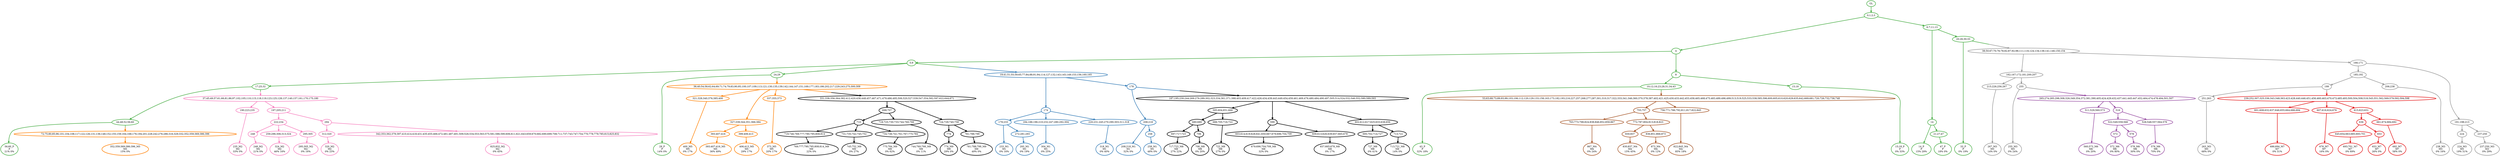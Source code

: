 digraph T {
	{
		rank=same
		145 [penwidth=3,colorscheme=set19,color=3,label="56;60_P\nP\n21% 0%"]
		143 [penwidth=3,colorscheme=set19,color=3,label="29_P\nP\n14% 0%"]
		140 [penwidth=3,colorscheme=set19,color=3,label="43_P\nP\n32% 18%"]
		138 [penwidth=3,colorscheme=set19,color=3,label="15;18_P\nP\n0% 33%"]
		135 [penwidth=3,colorscheme=set19,color=3,label="14_P\nP\n15% 29%"]
		133 [penwidth=3,colorscheme=set19,color=3,label="47_P\nP\n18% 0%"]
		131 [penwidth=3,colorscheme=set19,color=3,label="33_P\nP\n0% 19%"]
		128 [penwidth=3,colorscheme=set19,color=2,label="233_M1\nM1\n0% 16%"]
		126 [penwidth=3,colorscheme=set19,color=2,label="293_M1\nM1\n0% 19%"]
		124 [penwidth=3,colorscheme=set19,color=2,label="304_M1\nM1\n0% 25%"]
		122 [penwidth=3,colorscheme=set19,color=2,label="318_M1\nM1\n0% 40%"]
		119 [penwidth=3,colorscheme=set19,color=2,label="208;218_M1\nM1\n52% 0%"]
		117 [penwidth=3,colorscheme=set19,color=2,label="258_M1\nM1\n48% 0%"]
		115 [penwidth=3,colorscheme=set19,color=8,label="235_M2\nM2\n33% 0%"]
		111 [penwidth=3,colorscheme=set19,color=8,label="248_M2\nM2\n21% 0%"]
		109 [penwidth=3,colorscheme=set19,color=8,label="324_M2\nM2\n46% 16%"]
		107 [penwidth=3,colorscheme=set19,color=8,label="295;305_M2\nM2\n0% 16%"]
		104 [penwidth=3,colorscheme=set19,color=8,label="320_M2\nM2\n0% 23%"]
		102 [penwidth=3,colorscheme=set19,color=8,label="825;832_M2\nM2\n0% 45%"]
		99 [penwidth=3,colorscheme=set19,color=9,label="267_M3\nM3\n14% 0%"]
		97 [penwidth=3,colorscheme=set19,color=9,label="255_M3\nM3\n0% 24%"]
		92 [penwidth=3,colorscheme=set19,color=9,label="263_M3\nM3\n68% 0%"]
		90 [penwidth=3,colorscheme=set19,color=9,label="238_M3\nM3\n0% 16%"]
		87 [penwidth=3,colorscheme=set19,color=9,label="224_M3\nM3\n19% 31%"]
		85 [penwidth=3,colorscheme=set19,color=9,label="237;250_M3\nM3\n0% 29%"]
		82 [penwidth=3,colorscheme=set19,color=7,label="867_M4\nM4\n0% 24%"]
		79 [penwidth=3,colorscheme=set19,color=7,label="830;837_M4\nM4\n15% 45%"]
		77 [penwidth=3,colorscheme=set19,color=7,label="873_M4\nM4\n0% 12%"]
		75 [penwidth=3,colorscheme=set19,color=7,label="822;845_M4\nM4\n85% 18%"]
		74 [penwidth=3,colorscheme=set19,color=5,label="352;359;369;386;396_M5\nM5\n15% 0%"]
		72 [penwidth=3,colorscheme=set19,color=5,label="400_M5\nM5\n0% 17%"]
		69 [penwidth=3,colorscheme=set19,color=5,label="393;407;416_M5\nM5\n36% 49%"]
		67 [penwidth=3,colorscheme=set19,color=5,label="406;413_M5\nM5\n29% 17%"]
		65 [penwidth=3,colorscheme=set19,color=5,label="373_M5\nM5\n20% 17%"]
		63 [penwidth=3,colorscheme=set19,color=4,label="560;573_M6\nM6\n0% 20%"]
		59 [penwidth=3,colorscheme=set19,color=4,label="572_M6\nM6\n0% 80%"]
		57 [penwidth=3,colorscheme=set19,color=4,label="578_M6\nM6\n30% 0%"]
		55 [penwidth=3,colorscheme=set19,color=4,label="576_M6\nM6\n70% 0%"]
		53 [penwidth=3,colorscheme=set19,color=1,label="686;694_M7\nM7\n0% 31%"]
		51 [penwidth=3,colorscheme=set19,color=1,label="676_M7\nM7\n16% 0%"]
		47 [penwidth=3,colorscheme=set19,color=1,label="693;701_M7\nM7\n0% 69%"]
		45 [penwidth=3,colorscheme=set19,color=1,label="653_M7\nM7\n26% 0%"]
		43 [penwidth=3,colorscheme=set19,color=1,label="692_M7\nM7\n58% 0%"]
		39 [penwidth=3,colorscheme=set19,color=10,label="717;723_M8\nM8\n27% 22%"]
		37 [penwidth=3,colorscheme=set19,color=10,label="706_M8\nM8\n0% 20%"]
		35 [penwidth=3,colorscheme=set19,color=10,label="722_M8\nM8\n27% 0%"]
		32 [penwidth=3,colorscheme=set19,color=10,label="679;696;704;709_M8\nM8\n32% 0%"]
		30 [penwidth=3,colorscheme=set19,color=10,label="657;665;678_M8\nM8\n0% 17%"]
		27 [penwidth=3,colorscheme=set19,color=10,label="727_M8\nM8\n0% 41%"]
		25 [penwidth=3,colorscheme=set19,color=10,label="713;721_M8\nM8\n14% 0%"]
		21 [penwidth=3,colorscheme=set19,color=10,label="769;777;790;795;808;814_M9\nM9\n22% 0%"]
		19 [penwidth=3,colorscheme=set19,color=10,label="745;752_M9\nM9\n0% 27%"]
		17 [penwidth=3,colorscheme=set19,color=10,label="775;784_M9\nM9\n0% 62%"]
		15 [penwidth=3,colorscheme=set19,color=10,label="744;760;766_M9\nM9\n0% 11%"]
		12 [penwidth=3,colorscheme=set19,color=10,label="774_M9\nM9\n29% 0%"]
		10 [penwidth=3,colorscheme=set19,color=10,label="781;788;799_M9\nM9\n49% 0%"]
	}
	151 [penwidth=3,colorscheme=set19,color=3,label="GL"]
	150 [penwidth=3,colorscheme=set19,color=3,label="0;1;2;3"]
	149 [penwidth=3,colorscheme=set19,color=3,label="4"]
	148 [penwidth=3,colorscheme=set19,color=3,label="5;9"]
	147 [penwidth=3,colorscheme=set19,color=3,label="17;25;32"]
	146 [penwidth=3,colorscheme=set19,color=3,label="44;48;52;56;60"]
	144 [penwidth=3,colorscheme=set19,color=3,label="24;29"]
	142 [penwidth=3,colorscheme=set19,color=3,label="8"]
	141 [penwidth=3,colorscheme=set19,color=3,label="10;12;16;23;28;31;34;43"]
	139 [penwidth=3,colorscheme=set19,color=3,label="15;18"]
	137 [penwidth=3,colorscheme=set19,color=3,label="6;7;11;13"]
	136 [penwidth=3,colorscheme=set19,color=3,label="14"]
	134 [penwidth=3,colorscheme=set19,color=3,label="21;27;47"]
	132 [penwidth=3,colorscheme=set19,color=3,label="20;26;30;33"]
	130 [penwidth=3,colorscheme=set19,color=2,label="174"]
	129 [penwidth=3,colorscheme=set19,color=2,label="179;233"]
	127 [penwidth=3,colorscheme=set19,color=2,label="272;281;293"]
	125 [penwidth=3,colorscheme=set19,color=2,label="184;188;196;210;232;247;280;292;304"]
	123 [penwidth=3,colorscheme=set19,color=2,label="220;231;245;270;290;303;311;318"]
	121 [penwidth=3,colorscheme=set19,color=2,label="178"]
	120 [penwidth=3,colorscheme=set19,color=2,label="208;218"]
	118 [penwidth=3,colorscheme=set19,color=2,label="258"]
	116 [penwidth=3,colorscheme=set19,color=8,label="190;223;235"]
	114 [penwidth=3,colorscheme=set19,color=8,label="197;205;211"]
	113 [penwidth=3,colorscheme=set19,color=8,label="222;234"]
	112 [penwidth=3,colorscheme=set19,color=8,label="248"]
	110 [penwidth=3,colorscheme=set19,color=8,label="259;296;306;313;324"]
	108 [penwidth=3,colorscheme=set19,color=8,label="295;305"]
	106 [penwidth=3,colorscheme=set19,color=8,label="294"]
	105 [penwidth=3,colorscheme=set19,color=8,label="312;320"]
	103 [penwidth=3,colorscheme=set19,color=8,label="342;353;362;379;397;410;414;418;431;435;455;466;472;481;487;491;509;526;534;553;563;575;581;586;590;606;611;621;643;659;670;682;690;699;708;711;737;743;747;754;770;778;779;785;815;825;832"]
	101 [penwidth=3,colorscheme=set19,color=9,label="162;167;172;181;200;207"]
	100 [penwidth=3,colorscheme=set19,color=9,label="215;226;256;267"]
	98 [penwidth=3,colorscheme=set19,color=9,label="255"]
	96 [penwidth=3,colorscheme=set19,color=9,label="166;171"]
	95 [penwidth=3,colorscheme=set19,color=9,label="185;192"]
	94 [penwidth=3,colorscheme=set19,color=9,label="199"]
	93 [penwidth=3,colorscheme=set19,color=9,label="251;263"]
	91 [penwidth=3,colorscheme=set19,color=9,label="206;238"]
	89 [penwidth=3,colorscheme=set19,color=9,label="191;198;213"]
	88 [penwidth=3,colorscheme=set19,color=9,label="224"]
	86 [penwidth=3,colorscheme=set19,color=9,label="237;250"]
	84 [penwidth=3,colorscheme=set19,color=7,label="755;757"]
	83 [penwidth=3,colorscheme=set19,color=7,label="763;773;798;824;838;846;852;859;867"]
	81 [penwidth=3,colorscheme=set19,color=7,label="772;787;804;813;818;823"]
	80 [penwidth=3,colorscheme=set19,color=7,label="830;837"]
	78 [penwidth=3,colorscheme=set19,color=7,label="836;851;866;873"]
	76 [penwidth=3,colorscheme=set19,color=7,label="756;771;786;792;811;817;822;845"]
	73 [penwidth=3,colorscheme=set19,color=5,label="321;328;340;376;385;400"]
	71 [penwidth=3,colorscheme=set19,color=5,label="327;339;344;351;366;384"]
	70 [penwidth=3,colorscheme=set19,color=5,label="393;407;416"]
	68 [penwidth=3,colorscheme=set19,color=5,label="399;406;413"]
	66 [penwidth=3,colorscheme=set19,color=5,label="337;355;373"]
	64 [penwidth=3,colorscheme=set19,color=4,label="511;529;560;573"]
	62 [penwidth=3,colorscheme=set19,color=4,label="516"]
	61 [penwidth=3,colorscheme=set19,color=4,label="522;549;559;566"]
	60 [penwidth=3,colorscheme=set19,color=4,label="572"]
	58 [penwidth=3,colorscheme=set19,color=4,label="578"]
	56 [penwidth=3,colorscheme=set19,color=4,label="528;548;557;564;576"]
	54 [penwidth=3,colorscheme=set19,color=1,label="601;608;632;637;646;655;664;686;694"]
	52 [penwidth=3,colorscheme=set19,color=1,label="607;616;624;676"]
	50 [penwidth=3,colorscheme=set19,color=1,label="615;623;631"]
	49 [penwidth=3,colorscheme=set19,color=1,label="636"]
	48 [penwidth=3,colorscheme=set19,color=1,label="645;654;663;685;693;701"]
	46 [penwidth=3,colorscheme=set19,color=1,label="653"]
	44 [penwidth=3,colorscheme=set19,color=1,label="661;674;684;692"]
	42 [penwidth=3,colorscheme=set19,color=10,label="595;604;651;668"]
	41 [penwidth=3,colorscheme=set19,color=10,label="680;689"]
	40 [penwidth=3,colorscheme=set19,color=10,label="697;717;723"]
	38 [penwidth=3,colorscheme=set19,color=10,label="706"]
	36 [penwidth=3,colorscheme=set19,color=10,label="688;705;716;722"]
	34 [penwidth=3,colorscheme=set19,color=10,label="599"]
	33 [penwidth=3,colorscheme=set19,color=10,label="603;614;619;628;641;650;667;679;696;704;709"]
	31 [penwidth=3,colorscheme=set19,color=10,label="609;613;626;639;657;665;678"]
	29 [penwidth=3,colorscheme=set19,color=10,label="602;612;617;625;633;638;656"]
	28 [penwidth=3,colorscheme=set19,color=10,label="695;702;714;727"]
	26 [penwidth=3,colorscheme=set19,color=10,label="713;721"]
	24 [penwidth=3,colorscheme=set19,color=10,label="698;707"]
	23 [penwidth=3,colorscheme=set19,color=10,label="710"]
	22 [penwidth=3,colorscheme=set19,color=10,label="719;746;769;777;790;795;808;814"]
	20 [penwidth=3,colorscheme=set19,color=10,label="731;735;742;745;752"]
	18 [penwidth=3,colorscheme=set19,color=10,label="734;738;741;761;767;775;784"]
	16 [penwidth=3,colorscheme=set19,color=10,label="718;725;730;733;744;760;766"]
	14 [penwidth=3,colorscheme=set19,color=10,label="724;729;740;758"]
	13 [penwidth=3,colorscheme=set19,color=10,label="774"]
	11 [penwidth=3,colorscheme=set19,color=10,label="781;788;799"]
	9 [penwidth=3,colorscheme=set19,color=10,label="331;338;356;364;382;412;420;438;448;457;467;471;479;486;495;506;520;527;539;547;554;582;597;622;644;671"]
	8 [penwidth=3,colorscheme=set19,color=1,label="239;252;307;325;336;343;348;363;423;428;440;446;451;456;460;463;470;473;485;493;500;504;508;518;545;551;562;569;579;592;594;598"]
	7 [penwidth=3,colorscheme=set19,color=4,label="265;274;285;298;308;326;349;354;372;381;390;405;424;429;432;437;441;445;447;452;464;474;478;494;501;507"]
	6 [penwidth=3,colorscheme=set19,color=10,label="187;195;230;244;269;279;289;302;323;334;361;371;388;403;409;417;422;426;434;439;443;449;454;459;461;469;476;480;484;490;497;505;514;524;532;546;552;580;589;593"]
	5 [penwidth=3,colorscheme=set19,color=7,label="53;63;68;73;89;93;99;103;106;112;120;129;133;158;163;173;182;193;216;227;257;268;277;287;301;310;317;322;333;341;346;360;370;378;387;402;421;425;430;433;442;453;458;465;468;475;483;489;496;499;513;519;525;533;538;585;596;600;605;610;620;629;635;642;669;681;720;726;732;736;748"]
	4 [penwidth=3,colorscheme=set19,color=5,label="72;75;80;85;96;101;104;108;117;122;126;131;136;148;152;155;159;164;168;176;194;201;228;242;276;286;316;329;332;352;359;369;386;396"]
	3 [penwidth=3,colorscheme=set19,color=5,label="36;40;54;58;62;64;69;71;74;79;83;90;95;100;107;109;113;121;130;135;139;142;144;147;151;169;177;183;186;202;217;229;243;275;300;309"]
	2 [penwidth=3,colorscheme=set19,color=9,label="38;50;67;70;76;78;82;87;92;98;111;116;124;134;138;141;146;150;154"]
	1 [penwidth=3,colorscheme=set19,color=8,label="37;45;49;57;61;66;81;86;97;102;105;110;115;118;119;123;125;128;137;140;157;161;170;175;180"]
	0 [penwidth=3,colorscheme=set19,color=2,label="19;41;51;55;59;65;77;84;88;91;94;114;127;132;143;145;149;153;156;160;165"]
	151 -> 150 [penwidth=3,colorscheme=set19,color=3]
	150 -> 149 [penwidth=3,colorscheme=set19,color=3]
	150 -> 137 [penwidth=3,colorscheme=set19,color=3]
	149 -> 148 [penwidth=3,colorscheme=set19,color=3]
	149 -> 142 [penwidth=3,colorscheme=set19,color=3]
	148 -> 147 [penwidth=3,colorscheme=set19,color=3]
	148 -> 144 [penwidth=3,colorscheme=set19,color=3]
	148 -> 0 [penwidth=3,colorscheme=set19,color="3;0.5:2"]
	147 -> 146 [penwidth=3,colorscheme=set19,color=3]
	147 -> 1 [penwidth=3,colorscheme=set19,color="3;0.5:8"]
	146 -> 145 [penwidth=3,colorscheme=set19,color=3]
	146 -> 4 [penwidth=3,colorscheme=set19,color="3;0.5:5"]
	144 -> 143 [penwidth=3,colorscheme=set19,color=3]
	144 -> 3 [penwidth=3,colorscheme=set19,color="3;0.5:5"]
	142 -> 139 [penwidth=3,colorscheme=set19,color=3]
	142 -> 141 [penwidth=3,colorscheme=set19,color=3]
	141 -> 140 [penwidth=3,colorscheme=set19,color=3]
	141 -> 5 [penwidth=3,colorscheme=set19,color="3;0.5:7"]
	139 -> 138 [penwidth=3,colorscheme=set19,color=3]
	137 -> 136 [penwidth=3,colorscheme=set19,color=3]
	137 -> 132 [penwidth=3,colorscheme=set19,color=3]
	136 -> 135 [penwidth=3,colorscheme=set19,color=3]
	136 -> 134 [penwidth=3,colorscheme=set19,color=3]
	134 -> 133 [penwidth=3,colorscheme=set19,color=3]
	132 -> 131 [penwidth=3,colorscheme=set19,color=3]
	132 -> 2 [penwidth=3,colorscheme=set19,color="3;0.5:9"]
	130 -> 123 [penwidth=3,colorscheme=set19,color=2]
	130 -> 125 [penwidth=3,colorscheme=set19,color=2]
	130 -> 129 [penwidth=3,colorscheme=set19,color=2]
	129 -> 128 [penwidth=3,colorscheme=set19,color=2]
	129 -> 127 [penwidth=3,colorscheme=set19,color=2]
	127 -> 126 [penwidth=3,colorscheme=set19,color=2]
	125 -> 124 [penwidth=3,colorscheme=set19,color=2]
	123 -> 122 [penwidth=3,colorscheme=set19,color=2]
	121 -> 120 [penwidth=3,colorscheme=set19,color=2]
	121 -> 6 [penwidth=3,colorscheme=set19,color="2;0.5:10"]
	120 -> 119 [penwidth=3,colorscheme=set19,color=2]
	120 -> 118 [penwidth=3,colorscheme=set19,color=2]
	118 -> 117 [penwidth=3,colorscheme=set19,color=2]
	116 -> 115 [penwidth=3,colorscheme=set19,color=8]
	114 -> 113 [penwidth=3,colorscheme=set19,color=8]
	114 -> 106 [penwidth=3,colorscheme=set19,color=8]
	113 -> 112 [penwidth=3,colorscheme=set19,color=8]
	113 -> 108 [penwidth=3,colorscheme=set19,color=8]
	113 -> 110 [penwidth=3,colorscheme=set19,color=8]
	112 -> 111 [penwidth=3,colorscheme=set19,color=8]
	110 -> 109 [penwidth=3,colorscheme=set19,color=8]
	108 -> 107 [penwidth=3,colorscheme=set19,color=8]
	106 -> 103 [penwidth=3,colorscheme=set19,color=8]
	106 -> 105 [penwidth=3,colorscheme=set19,color=8]
	105 -> 104 [penwidth=3,colorscheme=set19,color=8]
	103 -> 102 [penwidth=3,colorscheme=set19,color=8]
	101 -> 98 [penwidth=3,colorscheme=set19,color=9]
	101 -> 100 [penwidth=3,colorscheme=set19,color=9]
	100 -> 99 [penwidth=3,colorscheme=set19,color=9]
	98 -> 97 [penwidth=3,colorscheme=set19,color=9]
	98 -> 7 [penwidth=3,colorscheme=set19,color="9;0.5:4"]
	96 -> 95 [penwidth=3,colorscheme=set19,color=9]
	96 -> 89 [penwidth=3,colorscheme=set19,color=9]
	95 -> 94 [penwidth=3,colorscheme=set19,color=9]
	95 -> 91 [penwidth=3,colorscheme=set19,color=9]
	94 -> 93 [penwidth=3,colorscheme=set19,color=9]
	94 -> 8 [penwidth=3,colorscheme=set19,color="9;0.5:1"]
	93 -> 92 [penwidth=3,colorscheme=set19,color=9]
	91 -> 90 [penwidth=3,colorscheme=set19,color=9]
	89 -> 88 [penwidth=3,colorscheme=set19,color=9]
	89 -> 86 [penwidth=3,colorscheme=set19,color=9]
	88 -> 87 [penwidth=3,colorscheme=set19,color=9]
	86 -> 85 [penwidth=3,colorscheme=set19,color=9]
	84 -> 81 [penwidth=3,colorscheme=set19,color=7]
	84 -> 83 [penwidth=3,colorscheme=set19,color=7]
	83 -> 82 [penwidth=3,colorscheme=set19,color=7]
	81 -> 80 [penwidth=3,colorscheme=set19,color=7]
	81 -> 78 [penwidth=3,colorscheme=set19,color=7]
	80 -> 79 [penwidth=3,colorscheme=set19,color=7]
	78 -> 77 [penwidth=3,colorscheme=set19,color=7]
	76 -> 75 [penwidth=3,colorscheme=set19,color=7]
	73 -> 72 [penwidth=3,colorscheme=set19,color=5]
	71 -> 70 [penwidth=3,colorscheme=set19,color=5]
	71 -> 68 [penwidth=3,colorscheme=set19,color=5]
	70 -> 69 [penwidth=3,colorscheme=set19,color=5]
	68 -> 67 [penwidth=3,colorscheme=set19,color=5]
	66 -> 65 [penwidth=3,colorscheme=set19,color=5]
	64 -> 63 [penwidth=3,colorscheme=set19,color=4]
	62 -> 61 [penwidth=3,colorscheme=set19,color=4]
	62 -> 56 [penwidth=3,colorscheme=set19,color=4]
	61 -> 60 [penwidth=3,colorscheme=set19,color=4]
	61 -> 58 [penwidth=3,colorscheme=set19,color=4]
	60 -> 59 [penwidth=3,colorscheme=set19,color=4]
	58 -> 57 [penwidth=3,colorscheme=set19,color=4]
	56 -> 55 [penwidth=3,colorscheme=set19,color=4]
	54 -> 53 [penwidth=3,colorscheme=set19,color=1]
	52 -> 51 [penwidth=3,colorscheme=set19,color=1]
	50 -> 49 [penwidth=3,colorscheme=set19,color=1]
	50 -> 44 [penwidth=3,colorscheme=set19,color=1]
	49 -> 46 [penwidth=3,colorscheme=set19,color=1]
	49 -> 48 [penwidth=3,colorscheme=set19,color=1]
	48 -> 47 [penwidth=3,colorscheme=set19,color=1]
	46 -> 45 [penwidth=3,colorscheme=set19,color=1]
	44 -> 43 [penwidth=3,colorscheme=set19,color=1]
	42 -> 41 [penwidth=3,colorscheme=set19,color=10]
	42 -> 36 [penwidth=3,colorscheme=set19,color=10]
	41 -> 38 [penwidth=3,colorscheme=set19,color=10]
	41 -> 40 [penwidth=3,colorscheme=set19,color=10]
	40 -> 39 [penwidth=3,colorscheme=set19,color=10]
	38 -> 37 [penwidth=3,colorscheme=set19,color=10]
	36 -> 35 [penwidth=3,colorscheme=set19,color=10]
	34 -> 31 [penwidth=3,colorscheme=set19,color=10]
	34 -> 33 [penwidth=3,colorscheme=set19,color=10]
	33 -> 32 [penwidth=3,colorscheme=set19,color=10]
	31 -> 30 [penwidth=3,colorscheme=set19,color=10]
	29 -> 26 [penwidth=3,colorscheme=set19,color=10]
	29 -> 28 [penwidth=3,colorscheme=set19,color=10]
	28 -> 27 [penwidth=3,colorscheme=set19,color=10]
	26 -> 25 [penwidth=3,colorscheme=set19,color=10]
	24 -> 23 [penwidth=3,colorscheme=set19,color=10]
	24 -> 16 [penwidth=3,colorscheme=set19,color=10]
	23 -> 18 [penwidth=3,colorscheme=set19,color=10]
	23 -> 20 [penwidth=3,colorscheme=set19,color=10]
	23 -> 22 [penwidth=3,colorscheme=set19,color=10]
	22 -> 21 [penwidth=3,colorscheme=set19,color=10]
	20 -> 19 [penwidth=3,colorscheme=set19,color=10]
	18 -> 17 [penwidth=3,colorscheme=set19,color=10]
	16 -> 15 [penwidth=3,colorscheme=set19,color=10]
	14 -> 13 [penwidth=3,colorscheme=set19,color=10]
	14 -> 11 [penwidth=3,colorscheme=set19,color=10]
	13 -> 12 [penwidth=3,colorscheme=set19,color=10]
	11 -> 10 [penwidth=3,colorscheme=set19,color=10]
	9 -> 24 [penwidth=3,colorscheme=set19,color=10]
	9 -> 14 [penwidth=3,colorscheme=set19,color=10]
	8 -> 54 [penwidth=3,colorscheme=set19,color=1]
	8 -> 52 [penwidth=3,colorscheme=set19,color=1]
	8 -> 50 [penwidth=3,colorscheme=set19,color=1]
	7 -> 64 [penwidth=3,colorscheme=set19,color=4]
	7 -> 62 [penwidth=3,colorscheme=set19,color=4]
	6 -> 42 [penwidth=3,colorscheme=set19,color=10]
	6 -> 34 [penwidth=3,colorscheme=set19,color=10]
	6 -> 29 [penwidth=3,colorscheme=set19,color=10]
	5 -> 84 [penwidth=3,colorscheme=set19,color=7]
	5 -> 76 [penwidth=3,colorscheme=set19,color=7]
	4 -> 74 [penwidth=3,colorscheme=set19,color=5]
	3 -> 73 [penwidth=3,colorscheme=set19,color=5]
	3 -> 71 [penwidth=3,colorscheme=set19,color=5]
	3 -> 66 [penwidth=3,colorscheme=set19,color=5]
	3 -> 9 [penwidth=3,colorscheme=set19,color="5;0.5:10"]
	2 -> 101 [penwidth=3,colorscheme=set19,color=9]
	2 -> 96 [penwidth=3,colorscheme=set19,color=9]
	1 -> 116 [penwidth=3,colorscheme=set19,color=8]
	1 -> 114 [penwidth=3,colorscheme=set19,color=8]
	0 -> 130 [penwidth=3,colorscheme=set19,color=2]
	0 -> 121 [penwidth=3,colorscheme=set19,color=2]
}
